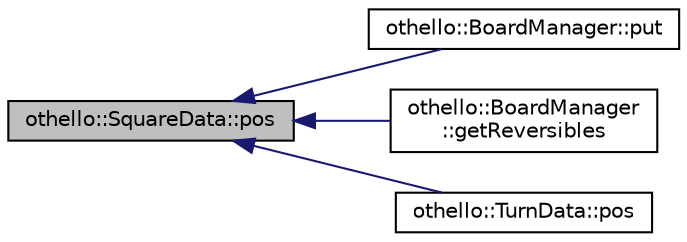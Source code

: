 digraph "othello::SquareData::pos"
{
  edge [fontname="Helvetica",fontsize="10",labelfontname="Helvetica",labelfontsize="10"];
  node [fontname="Helvetica",fontsize="10",shape=record];
  rankdir="LR";
  Node1 [label="othello::SquareData::pos",height=0.2,width=0.4,color="black", fillcolor="grey75", style="filled", fontcolor="black"];
  Node1 -> Node2 [dir="back",color="midnightblue",fontsize="10",style="solid",fontname="Helvetica"];
  Node2 [label="othello::BoardManager::put",height=0.2,width=0.4,color="black", fillcolor="white", style="filled",URL="$df/d71/classothello_1_1_board_manager.html#ac1cb6b62f8472a7a9eb713f5097417e1"];
  Node1 -> Node3 [dir="back",color="midnightblue",fontsize="10",style="solid",fontname="Helvetica"];
  Node3 [label="othello::BoardManager\l::getReversibles",height=0.2,width=0.4,color="black", fillcolor="white", style="filled",URL="$df/d71/classothello_1_1_board_manager.html#a9e2b5b5f98417d457e026eebbee2b0a8"];
  Node1 -> Node4 [dir="back",color="midnightblue",fontsize="10",style="solid",fontname="Helvetica"];
  Node4 [label="othello::TurnData::pos",height=0.2,width=0.4,color="black", fillcolor="white", style="filled",URL="$d7/d74/classothello_1_1_turn_data.html#a188557864336f53adcbd062be39255f5"];
}
